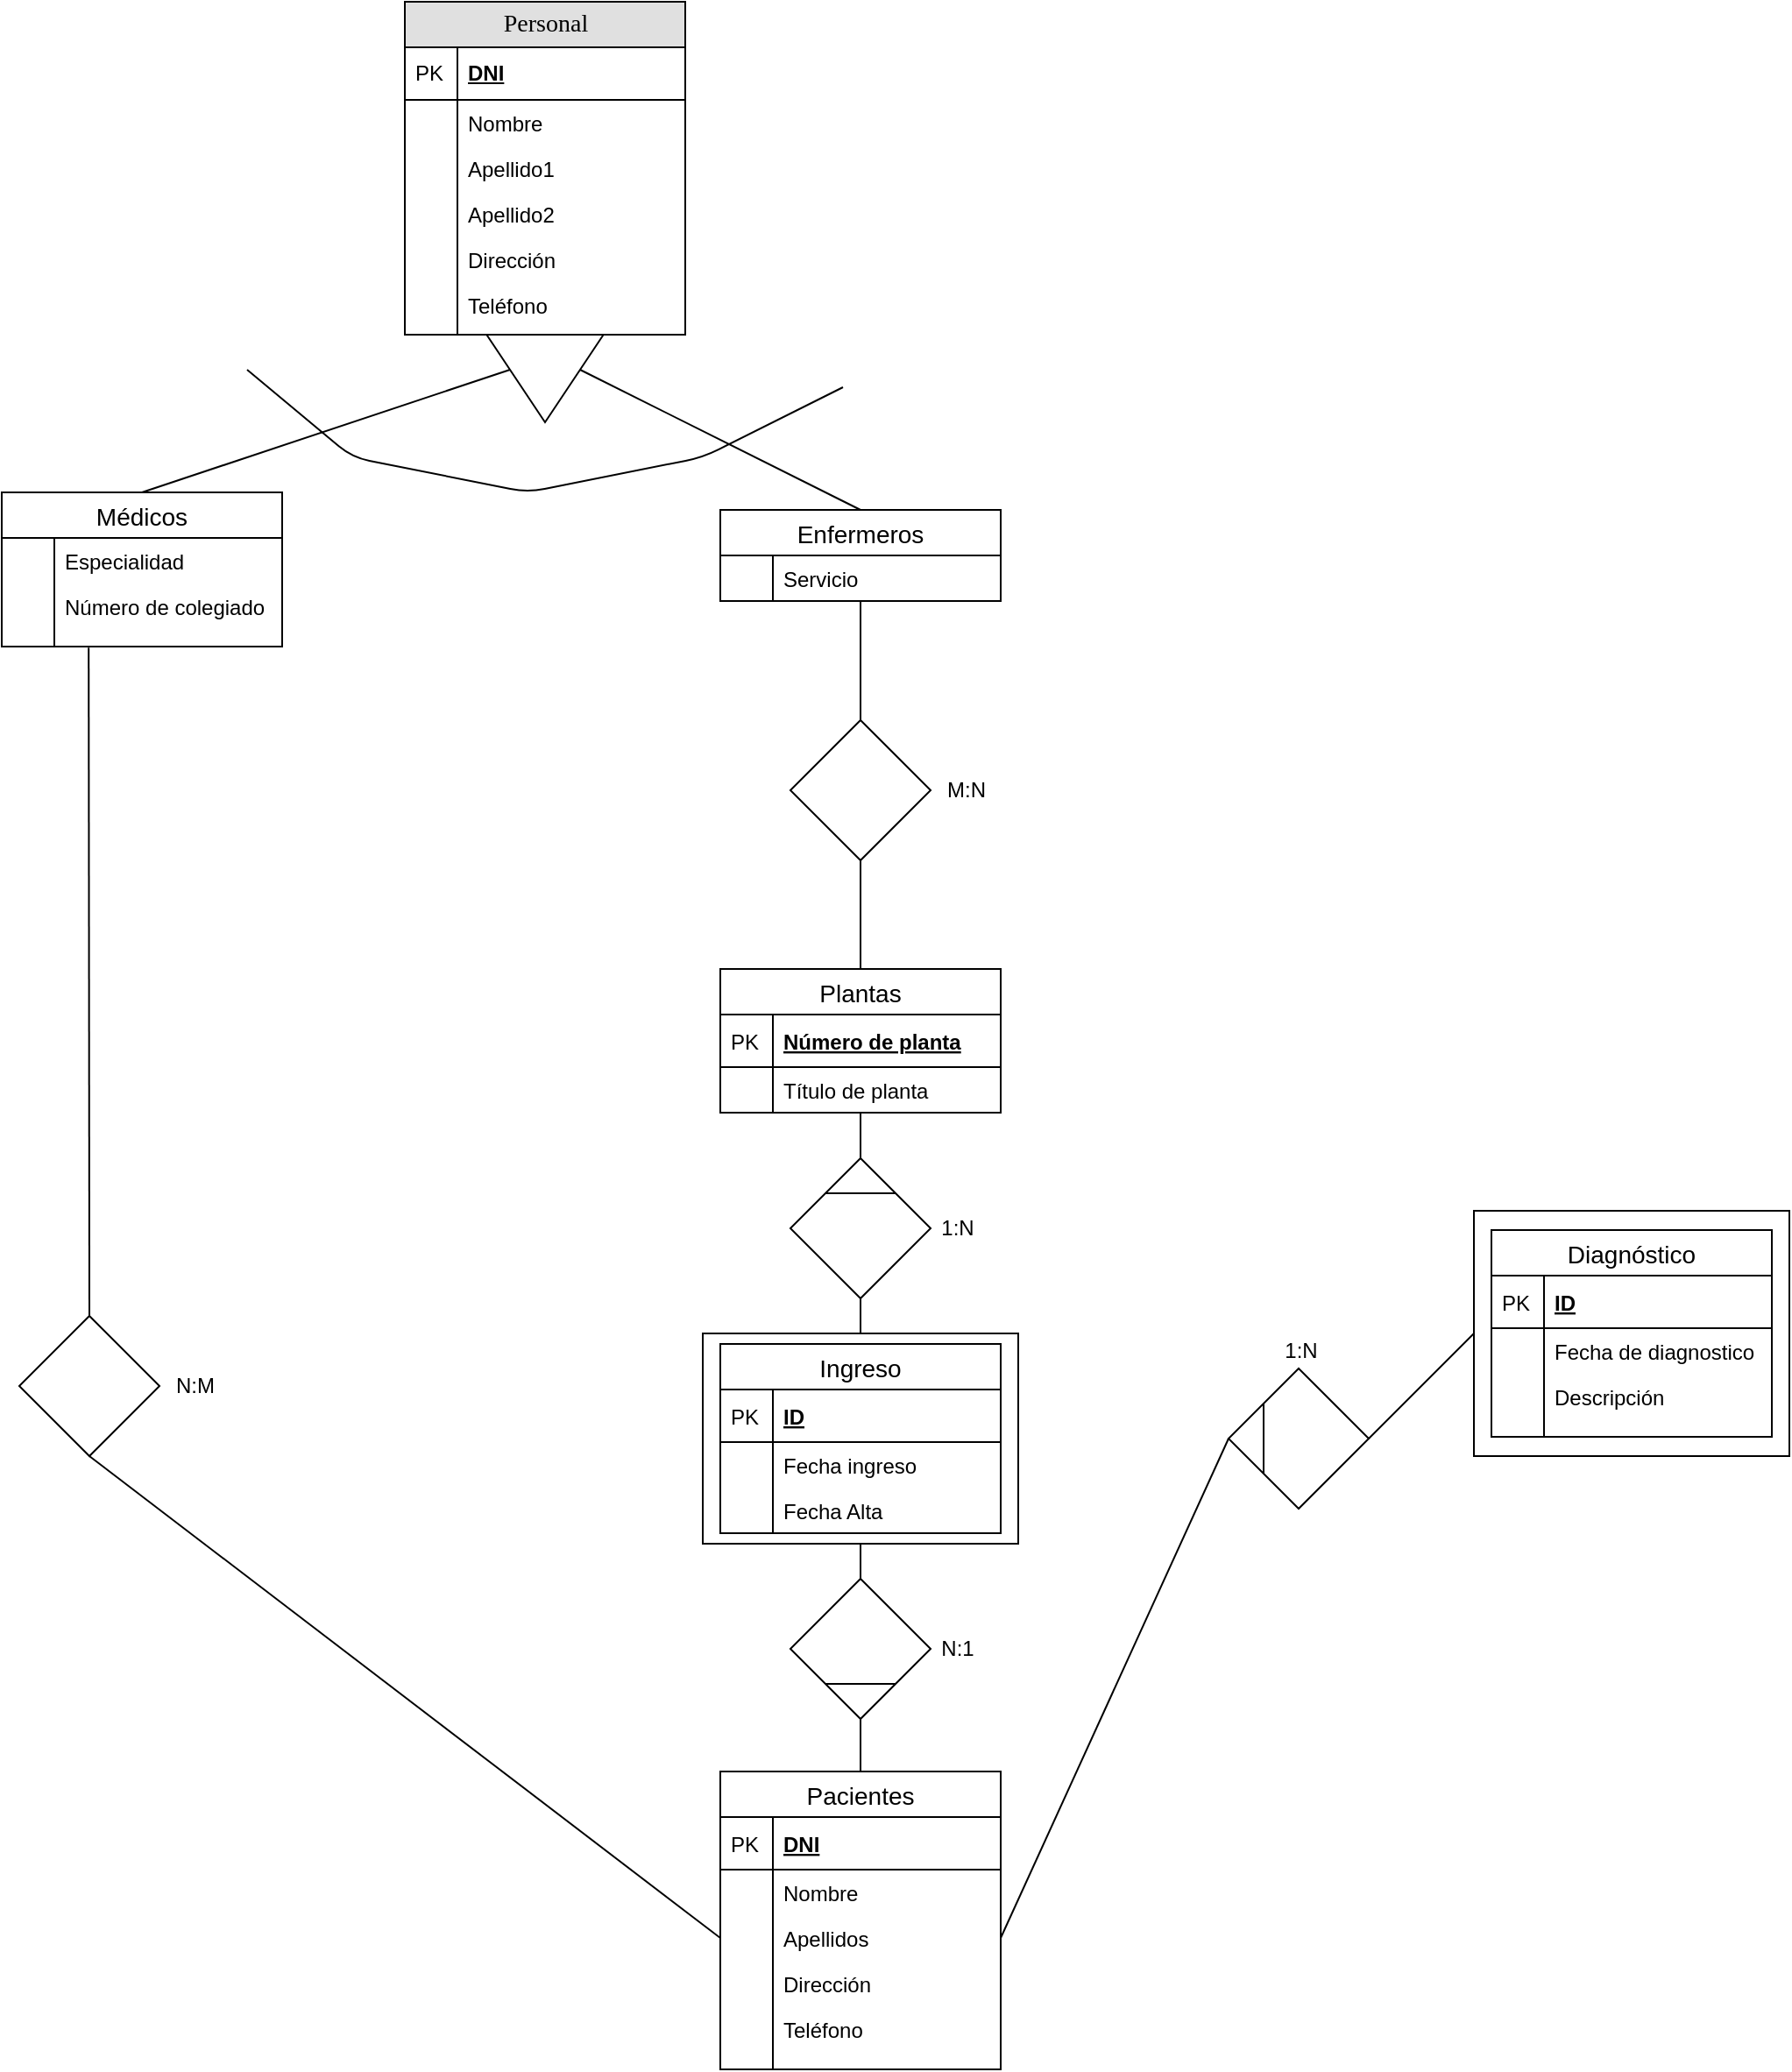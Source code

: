 <mxfile version="13.0.8" type="device"><diagram name="Page-1" id="e56a1550-8fbb-45ad-956c-1786394a9013"><mxGraphModel dx="1422" dy="1563" grid="1" gridSize="10" guides="1" tooltips="1" connect="1" arrows="1" fold="1" page="1" pageScale="1" pageWidth="1100" pageHeight="850" background="#ffffff" math="0" shadow="0"><root><mxCell id="0"/><mxCell id="1" parent="0"/><mxCell id="dTm7ArMppITfmznGTcb_-247" value="" style="rounded=0;whiteSpace=wrap;html=1;shadow=0;glass=0;comic=0;" parent="1" vertex="1"><mxGeometry x="430" y="600" width="180" height="120" as="geometry"/></mxCell><mxCell id="dTm7ArMppITfmznGTcb_-73" value="" style="rounded=0;whiteSpace=wrap;html=1;" parent="1" vertex="1"><mxGeometry x="870" y="530" width="180" height="140" as="geometry"/></mxCell><mxCell id="dTm7ArMppITfmznGTcb_-1" value="Médicos" style="swimlane;fontStyle=0;childLayout=stackLayout;horizontal=1;startSize=26;horizontalStack=0;resizeParent=1;resizeParentMax=0;resizeLast=0;collapsible=1;marginBottom=0;align=center;fontSize=14;" parent="1" vertex="1"><mxGeometry x="30" y="120" width="160" height="88" as="geometry"/></mxCell><mxCell id="dTm7ArMppITfmznGTcb_-4" value="Especialidad" style="shape=partialRectangle;top=0;left=0;right=0;bottom=0;align=left;verticalAlign=top;fillColor=none;spacingLeft=34;spacingRight=4;overflow=hidden;rotatable=0;points=[[0,0.5],[1,0.5]];portConstraint=eastwest;dropTarget=0;fontSize=12;" parent="dTm7ArMppITfmznGTcb_-1" vertex="1"><mxGeometry y="26" width="160" height="26" as="geometry"/></mxCell><mxCell id="dTm7ArMppITfmznGTcb_-5" value="" style="shape=partialRectangle;top=0;left=0;bottom=0;fillColor=none;align=left;verticalAlign=top;spacingLeft=4;spacingRight=4;overflow=hidden;rotatable=0;points=[];portConstraint=eastwest;part=1;fontSize=12;" parent="dTm7ArMppITfmznGTcb_-4" vertex="1" connectable="0"><mxGeometry width="30" height="26" as="geometry"/></mxCell><mxCell id="dTm7ArMppITfmznGTcb_-36" value="Número de colegiado" style="shape=partialRectangle;top=0;left=0;right=0;bottom=0;align=left;verticalAlign=top;fillColor=none;spacingLeft=34;spacingRight=4;overflow=hidden;rotatable=0;points=[[0,0.5],[1,0.5]];portConstraint=eastwest;dropTarget=0;fontSize=12;" parent="dTm7ArMppITfmznGTcb_-1" vertex="1"><mxGeometry y="52" width="160" height="26" as="geometry"/></mxCell><mxCell id="dTm7ArMppITfmznGTcb_-37" value="" style="shape=partialRectangle;top=0;left=0;bottom=0;fillColor=none;align=left;verticalAlign=top;spacingLeft=4;spacingRight=4;overflow=hidden;rotatable=0;points=[];portConstraint=eastwest;part=1;fontSize=12;" parent="dTm7ArMppITfmznGTcb_-36" vertex="1" connectable="0"><mxGeometry width="30" height="26" as="geometry"/></mxCell><mxCell id="dTm7ArMppITfmznGTcb_-10" value="" style="shape=partialRectangle;top=0;left=0;right=0;bottom=0;align=left;verticalAlign=top;fillColor=none;spacingLeft=34;spacingRight=4;overflow=hidden;rotatable=0;points=[[0,0.5],[1,0.5]];portConstraint=eastwest;dropTarget=0;fontSize=12;" parent="dTm7ArMppITfmznGTcb_-1" vertex="1"><mxGeometry y="78" width="160" height="10" as="geometry"/></mxCell><mxCell id="dTm7ArMppITfmznGTcb_-11" value="" style="shape=partialRectangle;top=0;left=0;bottom=0;fillColor=none;align=left;verticalAlign=top;spacingLeft=4;spacingRight=4;overflow=hidden;rotatable=0;points=[];portConstraint=eastwest;part=1;fontSize=12;" parent="dTm7ArMppITfmznGTcb_-10" vertex="1" connectable="0"><mxGeometry width="30" height="10" as="geometry"/></mxCell><mxCell id="dTm7ArMppITfmznGTcb_-38" value="" style="triangle;whiteSpace=wrap;html=1;rotation=90;" parent="1" vertex="1"><mxGeometry x="310" y="10" width="60" height="80" as="geometry"/></mxCell><mxCell id="dTm7ArMppITfmznGTcb_-39" value="" style="endArrow=none;html=1;exitX=0;exitY=0.5;exitDx=0;exitDy=0;" parent="1" source="dTm7ArMppITfmznGTcb_-38" target="2e49270ec7c68f3f-89" edge="1"><mxGeometry width="50" height="50" relative="1" as="geometry"><mxPoint x="340" y="19" as="sourcePoint"/><mxPoint x="340" y="-11" as="targetPoint"/></mxGeometry></mxCell><mxCell id="dTm7ArMppITfmznGTcb_-40" value="" style="endArrow=none;html=1;exitX=0.5;exitY=0;exitDx=0;exitDy=0;entryX=0.5;entryY=1;entryDx=0;entryDy=0;" parent="1" source="dTm7ArMppITfmznGTcb_-1" target="dTm7ArMppITfmznGTcb_-38" edge="1"><mxGeometry width="50" height="50" relative="1" as="geometry"><mxPoint x="120" y="90" as="sourcePoint"/><mxPoint x="170" y="40" as="targetPoint"/></mxGeometry></mxCell><mxCell id="dTm7ArMppITfmznGTcb_-42" value="" style="endArrow=none;html=1;entryX=0.5;entryY=0;entryDx=0;entryDy=0;exitX=0.5;exitY=0;exitDx=0;exitDy=0;" parent="1" source="dTm7ArMppITfmznGTcb_-12" target="dTm7ArMppITfmznGTcb_-38" edge="1"><mxGeometry width="50" height="50" relative="1" as="geometry"><mxPoint x="380" y="120" as="sourcePoint"/><mxPoint x="430" y="70" as="targetPoint"/></mxGeometry></mxCell><mxCell id="2e49270ec7c68f3f-80" value="Personal" style="swimlane;html=1;fontStyle=0;childLayout=stackLayout;horizontal=1;startSize=26;fillColor=#e0e0e0;horizontalStack=0;resizeParent=1;resizeLast=0;collapsible=1;marginBottom=0;swimlaneFillColor=#ffffff;align=center;rounded=0;shadow=0;comic=0;labelBackgroundColor=none;strokeWidth=1;fontFamily=Verdana;fontSize=14" parent="1" vertex="1"><mxGeometry x="260" y="-160" width="160" height="190" as="geometry"/></mxCell><mxCell id="2e49270ec7c68f3f-81" value="DNI" style="shape=partialRectangle;top=0;left=0;right=0;bottom=1;html=1;align=left;verticalAlign=middle;fillColor=none;spacingLeft=34;spacingRight=4;whiteSpace=wrap;overflow=hidden;rotatable=0;points=[[0,0.5],[1,0.5]];portConstraint=eastwest;dropTarget=0;fontStyle=5;" parent="2e49270ec7c68f3f-80" vertex="1"><mxGeometry y="26" width="160" height="30" as="geometry"/></mxCell><mxCell id="2e49270ec7c68f3f-82" value="PK" style="shape=partialRectangle;top=0;left=0;bottom=0;html=1;fillColor=none;align=left;verticalAlign=middle;spacingLeft=4;spacingRight=4;whiteSpace=wrap;overflow=hidden;rotatable=0;points=[];portConstraint=eastwest;part=1;" parent="2e49270ec7c68f3f-81" vertex="1" connectable="0"><mxGeometry width="30" height="30" as="geometry"/></mxCell><mxCell id="2e49270ec7c68f3f-83" value="Nombre" style="shape=partialRectangle;top=0;left=0;right=0;bottom=0;html=1;align=left;verticalAlign=top;fillColor=none;spacingLeft=34;spacingRight=4;whiteSpace=wrap;overflow=hidden;rotatable=0;points=[[0,0.5],[1,0.5]];portConstraint=eastwest;dropTarget=0;" parent="2e49270ec7c68f3f-80" vertex="1"><mxGeometry y="56" width="160" height="26" as="geometry"/></mxCell><mxCell id="2e49270ec7c68f3f-84" value="" style="shape=partialRectangle;top=0;left=0;bottom=0;html=1;fillColor=none;align=left;verticalAlign=top;spacingLeft=4;spacingRight=4;whiteSpace=wrap;overflow=hidden;rotatable=0;points=[];portConstraint=eastwest;part=1;" parent="2e49270ec7c68f3f-83" vertex="1" connectable="0"><mxGeometry width="30" height="26" as="geometry"/></mxCell><mxCell id="5G5KG12hH9KPlJQCFl8g-1" value="Apellido1" style="shape=partialRectangle;top=0;left=0;right=0;bottom=0;align=left;verticalAlign=top;fillColor=none;spacingLeft=34;spacingRight=4;overflow=hidden;rotatable=0;points=[[0,0.5],[1,0.5]];portConstraint=eastwest;dropTarget=0;fontSize=12;" vertex="1" parent="2e49270ec7c68f3f-80"><mxGeometry y="82" width="160" height="26" as="geometry"/></mxCell><mxCell id="5G5KG12hH9KPlJQCFl8g-2" value="" style="shape=partialRectangle;top=0;left=0;bottom=0;fillColor=none;align=left;verticalAlign=top;spacingLeft=4;spacingRight=4;overflow=hidden;rotatable=0;points=[];portConstraint=eastwest;part=1;fontSize=12;" vertex="1" connectable="0" parent="5G5KG12hH9KPlJQCFl8g-1"><mxGeometry width="30" height="26" as="geometry"/></mxCell><mxCell id="2e49270ec7c68f3f-85" value="Apellido2" style="shape=partialRectangle;top=0;left=0;right=0;bottom=0;html=1;align=left;verticalAlign=top;fillColor=none;spacingLeft=34;spacingRight=4;whiteSpace=wrap;overflow=hidden;rotatable=0;points=[[0,0.5],[1,0.5]];portConstraint=eastwest;dropTarget=0;" parent="2e49270ec7c68f3f-80" vertex="1"><mxGeometry y="108" width="160" height="26" as="geometry"/></mxCell><mxCell id="2e49270ec7c68f3f-86" value="" style="shape=partialRectangle;top=0;left=0;bottom=0;html=1;fillColor=none;align=left;verticalAlign=top;spacingLeft=4;spacingRight=4;whiteSpace=wrap;overflow=hidden;rotatable=0;points=[];portConstraint=eastwest;part=1;" parent="2e49270ec7c68f3f-85" vertex="1" connectable="0"><mxGeometry width="30" height="26" as="geometry"/></mxCell><mxCell id="2e49270ec7c68f3f-87" value="Dirección&lt;br&gt;" style="shape=partialRectangle;top=0;left=0;right=0;bottom=0;html=1;align=left;verticalAlign=top;fillColor=none;spacingLeft=34;spacingRight=4;whiteSpace=wrap;overflow=hidden;rotatable=0;points=[[0,0.5],[1,0.5]];portConstraint=eastwest;dropTarget=0;" parent="2e49270ec7c68f3f-80" vertex="1"><mxGeometry y="134" width="160" height="26" as="geometry"/></mxCell><mxCell id="2e49270ec7c68f3f-88" value="" style="shape=partialRectangle;top=0;left=0;bottom=0;html=1;fillColor=none;align=left;verticalAlign=top;spacingLeft=4;spacingRight=4;whiteSpace=wrap;overflow=hidden;rotatable=0;points=[];portConstraint=eastwest;part=1;" parent="2e49270ec7c68f3f-87" vertex="1" connectable="0"><mxGeometry width="30" height="26" as="geometry"/></mxCell><mxCell id="dTm7ArMppITfmznGTcb_-58" value="Teléfono" style="shape=partialRectangle;top=0;left=0;right=0;bottom=0;align=left;verticalAlign=top;fillColor=none;spacingLeft=34;spacingRight=4;overflow=hidden;rotatable=0;points=[[0,0.5],[1,0.5]];portConstraint=eastwest;dropTarget=0;fontSize=12;" parent="2e49270ec7c68f3f-80" vertex="1"><mxGeometry y="160" width="160" height="26" as="geometry"/></mxCell><mxCell id="dTm7ArMppITfmznGTcb_-59" value="" style="shape=partialRectangle;top=0;left=0;bottom=0;fillColor=none;align=left;verticalAlign=top;spacingLeft=4;spacingRight=4;overflow=hidden;rotatable=0;points=[];portConstraint=eastwest;part=1;fontSize=12;" parent="dTm7ArMppITfmznGTcb_-58" vertex="1" connectable="0"><mxGeometry width="30" height="26" as="geometry"/></mxCell><mxCell id="2e49270ec7c68f3f-89" value="" style="shape=partialRectangle;top=0;left=0;right=0;bottom=0;html=1;align=left;verticalAlign=top;fillColor=none;spacingLeft=34;spacingRight=4;whiteSpace=wrap;overflow=hidden;rotatable=0;points=[[0,0.5],[1,0.5]];portConstraint=eastwest;dropTarget=0;" parent="2e49270ec7c68f3f-80" vertex="1"><mxGeometry y="186" width="160" height="4" as="geometry"/></mxCell><mxCell id="2e49270ec7c68f3f-90" value="" style="shape=partialRectangle;top=0;left=0;bottom=0;html=1;fillColor=none;align=left;verticalAlign=top;spacingLeft=4;spacingRight=4;whiteSpace=wrap;overflow=hidden;rotatable=0;points=[];portConstraint=eastwest;part=1;" parent="2e49270ec7c68f3f-89" vertex="1" connectable="0"><mxGeometry width="30" height="4" as="geometry"/></mxCell><mxCell id="dTm7ArMppITfmznGTcb_-60" value="" style="rhombus;whiteSpace=wrap;html=1;" parent="1" vertex="1"><mxGeometry x="730" y="620" width="80" height="80" as="geometry"/></mxCell><mxCell id="dTm7ArMppITfmznGTcb_-72" value="" style="endArrow=none;html=1;entryX=0;entryY=0;entryDx=0;entryDy=0;exitX=0;exitY=1;exitDx=0;exitDy=0;" parent="1" source="dTm7ArMppITfmznGTcb_-60" target="dTm7ArMppITfmznGTcb_-60" edge="1"><mxGeometry width="50" height="50" relative="1" as="geometry"><mxPoint x="480" y="760" as="sourcePoint"/><mxPoint x="530" y="710" as="targetPoint"/></mxGeometry></mxCell><mxCell id="dTm7ArMppITfmznGTcb_-74" value="" style="endArrow=none;html=1;exitX=1;exitY=0.5;exitDx=0;exitDy=0;entryX=0;entryY=0.5;entryDx=0;entryDy=0;" parent="1" source="dTm7ArMppITfmznGTcb_-50" target="dTm7ArMppITfmznGTcb_-60" edge="1"><mxGeometry width="50" height="50" relative="1" as="geometry"><mxPoint x="440" y="780" as="sourcePoint"/><mxPoint x="490" y="730" as="targetPoint"/></mxGeometry></mxCell><mxCell id="dTm7ArMppITfmznGTcb_-75" value="" style="endArrow=none;html=1;exitX=1;exitY=0.5;exitDx=0;exitDy=0;entryX=0;entryY=0.5;entryDx=0;entryDy=0;" parent="1" source="dTm7ArMppITfmznGTcb_-60" target="dTm7ArMppITfmznGTcb_-73" edge="1"><mxGeometry width="50" height="50" relative="1" as="geometry"><mxPoint x="650" y="800" as="sourcePoint"/><mxPoint x="700" y="750" as="targetPoint"/></mxGeometry></mxCell><mxCell id="dTm7ArMppITfmznGTcb_-113" value="" style="rhombus;whiteSpace=wrap;html=1;" parent="1" vertex="1"><mxGeometry x="480" y="500" width="80" height="80" as="geometry"/></mxCell><mxCell id="dTm7ArMppITfmznGTcb_-117" value="" style="rhombus;whiteSpace=wrap;html=1;" parent="1" vertex="1"><mxGeometry x="480" y="250" width="80" height="80" as="geometry"/></mxCell><mxCell id="dTm7ArMppITfmznGTcb_-118" value="" style="endArrow=none;html=1;exitX=0.5;exitY=0;exitDx=0;exitDy=0;" parent="1" source="dTm7ArMppITfmznGTcb_-113" target="dTm7ArMppITfmznGTcb_-76" edge="1"><mxGeometry width="50" height="50" relative="1" as="geometry"><mxPoint x="410" y="580" as="sourcePoint"/><mxPoint x="299.68" y="437.1" as="targetPoint"/></mxGeometry></mxCell><mxCell id="dTm7ArMppITfmznGTcb_-120" value="" style="endArrow=none;html=1;exitX=0.5;exitY=1;exitDx=0;exitDy=0;entryX=0.5;entryY=0;entryDx=0;entryDy=0;" parent="1" source="dTm7ArMppITfmznGTcb_-117" target="dTm7ArMppITfmznGTcb_-76" edge="1"><mxGeometry width="50" height="50" relative="1" as="geometry"><mxPoint x="380" y="480" as="sourcePoint"/><mxPoint x="300" y="402" as="targetPoint"/></mxGeometry></mxCell><mxCell id="dTm7ArMppITfmznGTcb_-121" value="" style="endArrow=none;html=1;entryX=0.5;entryY=1;entryDx=0;entryDy=0;exitX=0.5;exitY=0;exitDx=0;exitDy=0;" parent="1" source="dTm7ArMppITfmznGTcb_-117" target="dTm7ArMppITfmznGTcb_-12" edge="1"><mxGeometry width="50" height="50" relative="1" as="geometry"><mxPoint x="260" y="330" as="sourcePoint"/><mxPoint x="297.6" y="185.83" as="targetPoint"/></mxGeometry></mxCell><mxCell id="dTm7ArMppITfmznGTcb_-124" value="1:N" style="text;html=1;align=center;verticalAlign=middle;resizable=0;points=[];autosize=1;" parent="1" vertex="1"><mxGeometry x="756" y="600" width="30" height="20" as="geometry"/></mxCell><mxCell id="dTm7ArMppITfmznGTcb_-125" value="1:N" style="text;html=1;align=center;verticalAlign=middle;resizable=0;points=[];autosize=1;" parent="1" vertex="1"><mxGeometry x="560" y="530" width="30" height="20" as="geometry"/></mxCell><mxCell id="dTm7ArMppITfmznGTcb_-146" value="" style="rhombus;whiteSpace=wrap;html=1;" parent="1" vertex="1"><mxGeometry x="40" y="590" width="80" height="80" as="geometry"/></mxCell><mxCell id="dTm7ArMppITfmznGTcb_-147" value="" style="endArrow=none;html=1;entryX=0.31;entryY=1.057;entryDx=0;entryDy=0;entryPerimeter=0;exitX=0.5;exitY=0;exitDx=0;exitDy=0;" parent="1" source="dTm7ArMppITfmznGTcb_-146" target="dTm7ArMppITfmznGTcb_-10" edge="1"><mxGeometry width="50" height="50" relative="1" as="geometry"><mxPoint x="70" y="390" as="sourcePoint"/><mxPoint x="90" y="310" as="targetPoint"/></mxGeometry></mxCell><mxCell id="dTm7ArMppITfmznGTcb_-148" value="" style="endArrow=none;html=1;exitX=0.5;exitY=1;exitDx=0;exitDy=0;entryX=0;entryY=0.5;entryDx=0;entryDy=0;" parent="1" source="dTm7ArMppITfmznGTcb_-146" target="dTm7ArMppITfmznGTcb_-50" edge="1"><mxGeometry width="50" height="50" relative="1" as="geometry"><mxPoint x="85" y="745" as="sourcePoint"/><mxPoint x="135" y="695" as="targetPoint"/></mxGeometry></mxCell><mxCell id="dTm7ArMppITfmznGTcb_-12" value="Enfermeros" style="swimlane;fontStyle=0;childLayout=stackLayout;horizontal=1;startSize=26;horizontalStack=0;resizeParent=1;resizeParentMax=0;resizeLast=0;collapsible=1;marginBottom=0;align=center;fontSize=14;" parent="1" vertex="1"><mxGeometry x="440" y="130" width="160" height="52" as="geometry"/></mxCell><mxCell id="dTm7ArMppITfmznGTcb_-15" value="Servicio" style="shape=partialRectangle;top=0;left=0;right=0;bottom=0;align=left;verticalAlign=top;fillColor=none;spacingLeft=34;spacingRight=4;overflow=hidden;rotatable=0;points=[[0,0.5],[1,0.5]];portConstraint=eastwest;dropTarget=0;fontSize=12;" parent="dTm7ArMppITfmznGTcb_-12" vertex="1"><mxGeometry y="26" width="160" height="26" as="geometry"/></mxCell><mxCell id="dTm7ArMppITfmznGTcb_-16" value="" style="shape=partialRectangle;top=0;left=0;bottom=0;fillColor=none;align=left;verticalAlign=top;spacingLeft=4;spacingRight=4;overflow=hidden;rotatable=0;points=[];portConstraint=eastwest;part=1;fontSize=12;" parent="dTm7ArMppITfmznGTcb_-15" vertex="1" connectable="0"><mxGeometry width="30" height="26" as="geometry"/></mxCell><mxCell id="dTm7ArMppITfmznGTcb_-76" value="Plantas" style="swimlane;fontStyle=0;childLayout=stackLayout;horizontal=1;startSize=26;horizontalStack=0;resizeParent=1;resizeParentMax=0;resizeLast=0;collapsible=1;marginBottom=0;align=center;fontSize=14;" parent="1" vertex="1"><mxGeometry x="440" y="392" width="160" height="82" as="geometry"/></mxCell><mxCell id="dTm7ArMppITfmznGTcb_-77" value="Número de planta" style="shape=partialRectangle;top=0;left=0;right=0;bottom=1;align=left;verticalAlign=middle;fillColor=none;spacingLeft=34;spacingRight=4;overflow=hidden;rotatable=0;points=[[0,0.5],[1,0.5]];portConstraint=eastwest;dropTarget=0;fontStyle=5;fontSize=12;" parent="dTm7ArMppITfmznGTcb_-76" vertex="1"><mxGeometry y="26" width="160" height="30" as="geometry"/></mxCell><mxCell id="dTm7ArMppITfmznGTcb_-78" value="PK" style="shape=partialRectangle;top=0;left=0;bottom=0;fillColor=none;align=left;verticalAlign=middle;spacingLeft=4;spacingRight=4;overflow=hidden;rotatable=0;points=[];portConstraint=eastwest;part=1;fontSize=12;" parent="dTm7ArMppITfmznGTcb_-77" vertex="1" connectable="0"><mxGeometry width="30" height="30" as="geometry"/></mxCell><mxCell id="dTm7ArMppITfmznGTcb_-250" value="Título de planta" style="shape=partialRectangle;top=0;left=0;right=0;bottom=0;align=left;verticalAlign=top;fillColor=none;spacingLeft=34;spacingRight=4;overflow=hidden;rotatable=0;points=[[0,0.5],[1,0.5]];portConstraint=eastwest;dropTarget=0;fontSize=12;rounded=0;shadow=0;glass=0;comic=0;" parent="dTm7ArMppITfmznGTcb_-76" vertex="1"><mxGeometry y="56" width="160" height="26" as="geometry"/></mxCell><mxCell id="dTm7ArMppITfmznGTcb_-251" value="" style="shape=partialRectangle;top=0;left=0;bottom=0;fillColor=none;align=left;verticalAlign=top;spacingLeft=4;spacingRight=4;overflow=hidden;rotatable=0;points=[];portConstraint=eastwest;part=1;fontSize=12;" parent="dTm7ArMppITfmznGTcb_-250" vertex="1" connectable="0"><mxGeometry width="30" height="26" as="geometry"/></mxCell><mxCell id="dTm7ArMppITfmznGTcb_-61" value="Diagnóstico" style="swimlane;fontStyle=0;childLayout=stackLayout;horizontal=1;startSize=26;horizontalStack=0;resizeParent=1;resizeParentMax=0;resizeLast=0;collapsible=1;marginBottom=0;align=center;fontSize=14;" parent="1" vertex="1"><mxGeometry x="880" y="541" width="160" height="118" as="geometry"/></mxCell><mxCell id="dTm7ArMppITfmznGTcb_-62" value="ID" style="shape=partialRectangle;top=0;left=0;right=0;bottom=1;align=left;verticalAlign=middle;fillColor=none;spacingLeft=34;spacingRight=4;overflow=hidden;rotatable=0;points=[[0,0.5],[1,0.5]];portConstraint=eastwest;dropTarget=0;fontStyle=5;fontSize=12;" parent="dTm7ArMppITfmznGTcb_-61" vertex="1"><mxGeometry y="26" width="160" height="30" as="geometry"/></mxCell><mxCell id="dTm7ArMppITfmznGTcb_-63" value="PK" style="shape=partialRectangle;top=0;left=0;bottom=0;fillColor=none;align=left;verticalAlign=middle;spacingLeft=4;spacingRight=4;overflow=hidden;rotatable=0;points=[];portConstraint=eastwest;part=1;fontSize=12;" parent="dTm7ArMppITfmznGTcb_-62" vertex="1" connectable="0"><mxGeometry width="30" height="30" as="geometry"/></mxCell><mxCell id="dTm7ArMppITfmznGTcb_-64" value="Fecha de diagnostico" style="shape=partialRectangle;top=0;left=0;right=0;bottom=0;align=left;verticalAlign=top;fillColor=none;spacingLeft=34;spacingRight=4;overflow=hidden;rotatable=0;points=[[0,0.5],[1,0.5]];portConstraint=eastwest;dropTarget=0;fontSize=12;" parent="dTm7ArMppITfmznGTcb_-61" vertex="1"><mxGeometry y="56" width="160" height="26" as="geometry"/></mxCell><mxCell id="dTm7ArMppITfmznGTcb_-65" value="" style="shape=partialRectangle;top=0;left=0;bottom=0;fillColor=none;align=left;verticalAlign=top;spacingLeft=4;spacingRight=4;overflow=hidden;rotatable=0;points=[];portConstraint=eastwest;part=1;fontSize=12;" parent="dTm7ArMppITfmznGTcb_-64" vertex="1" connectable="0"><mxGeometry width="30" height="26" as="geometry"/></mxCell><mxCell id="dTm7ArMppITfmznGTcb_-66" value="Descripción" style="shape=partialRectangle;top=0;left=0;right=0;bottom=0;align=left;verticalAlign=top;fillColor=none;spacingLeft=34;spacingRight=4;overflow=hidden;rotatable=0;points=[[0,0.5],[1,0.5]];portConstraint=eastwest;dropTarget=0;fontSize=12;" parent="dTm7ArMppITfmznGTcb_-61" vertex="1"><mxGeometry y="82" width="160" height="26" as="geometry"/></mxCell><mxCell id="dTm7ArMppITfmznGTcb_-67" value="" style="shape=partialRectangle;top=0;left=0;bottom=0;fillColor=none;align=left;verticalAlign=top;spacingLeft=4;spacingRight=4;overflow=hidden;rotatable=0;points=[];portConstraint=eastwest;part=1;fontSize=12;" parent="dTm7ArMppITfmznGTcb_-66" vertex="1" connectable="0"><mxGeometry width="30" height="26" as="geometry"/></mxCell><mxCell id="dTm7ArMppITfmznGTcb_-70" value="" style="shape=partialRectangle;top=0;left=0;right=0;bottom=0;align=left;verticalAlign=top;fillColor=none;spacingLeft=34;spacingRight=4;overflow=hidden;rotatable=0;points=[[0,0.5],[1,0.5]];portConstraint=eastwest;dropTarget=0;fontSize=12;" parent="dTm7ArMppITfmznGTcb_-61" vertex="1"><mxGeometry y="108" width="160" height="10" as="geometry"/></mxCell><mxCell id="dTm7ArMppITfmznGTcb_-71" value="" style="shape=partialRectangle;top=0;left=0;bottom=0;fillColor=none;align=left;verticalAlign=top;spacingLeft=4;spacingRight=4;overflow=hidden;rotatable=0;points=[];portConstraint=eastwest;part=1;fontSize=12;" parent="dTm7ArMppITfmznGTcb_-70" vertex="1" connectable="0"><mxGeometry width="30" height="10" as="geometry"/></mxCell><mxCell id="dTm7ArMppITfmznGTcb_-191" value="M:N" style="text;html=1;align=center;verticalAlign=middle;resizable=0;points=[];autosize=1;" parent="1" vertex="1"><mxGeometry x="560" y="280" width="40" height="20" as="geometry"/></mxCell><mxCell id="dTm7ArMppITfmznGTcb_-203" value="N:M" style="text;html=1;align=center;verticalAlign=middle;resizable=0;points=[];autosize=1;" parent="1" vertex="1"><mxGeometry x="120" y="620" width="40" height="20" as="geometry"/></mxCell><mxCell id="dTm7ArMppITfmznGTcb_-241" value="" style="rhombus;whiteSpace=wrap;html=1;" parent="1" vertex="1"><mxGeometry x="480" y="740" width="80" height="80" as="geometry"/></mxCell><mxCell id="dTm7ArMppITfmznGTcb_-242" value="" style="endArrow=none;html=1;entryX=0.5;entryY=1;entryDx=0;entryDy=0;" parent="1" source="dTm7ArMppITfmznGTcb_-241" target="dTm7ArMppITfmznGTcb_-247" edge="1"><mxGeometry width="50" height="50" relative="1" as="geometry"><mxPoint x="310" y="790" as="sourcePoint"/><mxPoint x="520" y="780" as="targetPoint"/></mxGeometry></mxCell><mxCell id="dTm7ArMppITfmznGTcb_-243" value="" style="endArrow=none;html=1;entryX=0.5;entryY=1;entryDx=0;entryDy=0;exitX=0.5;exitY=0;exitDx=0;exitDy=0;" parent="1" source="dTm7ArMppITfmznGTcb_-45" target="dTm7ArMppITfmznGTcb_-241" edge="1"><mxGeometry width="50" height="50" relative="1" as="geometry"><mxPoint x="360" y="850" as="sourcePoint"/><mxPoint x="410" y="800" as="targetPoint"/></mxGeometry></mxCell><mxCell id="dTm7ArMppITfmznGTcb_-244" value="" style="endArrow=none;html=1;entryX=0.5;entryY=1;entryDx=0;entryDy=0;exitX=0.5;exitY=0;exitDx=0;exitDy=0;" parent="1" source="dTm7ArMppITfmznGTcb_-247" target="dTm7ArMppITfmznGTcb_-113" edge="1"><mxGeometry width="50" height="50" relative="1" as="geometry"><mxPoint x="420" y="640" as="sourcePoint"/><mxPoint x="470" y="590" as="targetPoint"/></mxGeometry></mxCell><mxCell id="dTm7ArMppITfmznGTcb_-245" value="" style="endArrow=none;html=1;entryX=1;entryY=1;entryDx=0;entryDy=0;exitX=0;exitY=1;exitDx=0;exitDy=0;" parent="1" source="dTm7ArMppITfmznGTcb_-241" target="dTm7ArMppITfmznGTcb_-241" edge="1"><mxGeometry width="50" height="50" relative="1" as="geometry"><mxPoint x="410" y="880" as="sourcePoint"/><mxPoint x="460" y="830" as="targetPoint"/></mxGeometry></mxCell><mxCell id="dTm7ArMppITfmznGTcb_-248" value="N:1" style="text;html=1;align=center;verticalAlign=middle;resizable=0;points=[];autosize=1;" parent="1" vertex="1"><mxGeometry x="560" y="770" width="30" height="20" as="geometry"/></mxCell><mxCell id="dTm7ArMppITfmznGTcb_-230" value="Ingreso" style="swimlane;fontStyle=0;childLayout=stackLayout;horizontal=1;startSize=26;horizontalStack=0;resizeParent=1;resizeParentMax=0;resizeLast=0;collapsible=1;marginBottom=0;align=center;fontSize=14;rounded=0;shadow=0;glass=0;comic=0;swimlaneLine=1;" parent="1" vertex="1"><mxGeometry x="440" y="606" width="160" height="108" as="geometry"/></mxCell><mxCell id="dTm7ArMppITfmznGTcb_-231" value="ID" style="shape=partialRectangle;top=0;left=0;right=0;bottom=1;align=left;verticalAlign=middle;fillColor=none;spacingLeft=34;spacingRight=4;overflow=hidden;rotatable=0;points=[[0,0.5],[1,0.5]];portConstraint=eastwest;dropTarget=0;fontStyle=5;fontSize=12;" parent="dTm7ArMppITfmznGTcb_-230" vertex="1"><mxGeometry y="26" width="160" height="30" as="geometry"/></mxCell><mxCell id="dTm7ArMppITfmznGTcb_-232" value="PK" style="shape=partialRectangle;top=0;left=0;bottom=0;fillColor=none;align=left;verticalAlign=middle;spacingLeft=4;spacingRight=4;overflow=hidden;rotatable=0;points=[];portConstraint=eastwest;part=1;fontSize=12;" parent="dTm7ArMppITfmznGTcb_-231" vertex="1" connectable="0"><mxGeometry width="30" height="30" as="geometry"/></mxCell><mxCell id="dTm7ArMppITfmznGTcb_-233" value="Fecha ingreso" style="shape=partialRectangle;top=0;left=0;right=0;bottom=0;align=left;verticalAlign=top;fillColor=none;spacingLeft=34;spacingRight=4;overflow=hidden;rotatable=0;points=[[0,0.5],[1,0.5]];portConstraint=eastwest;dropTarget=0;fontSize=12;" parent="dTm7ArMppITfmznGTcb_-230" vertex="1"><mxGeometry y="56" width="160" height="26" as="geometry"/></mxCell><mxCell id="dTm7ArMppITfmznGTcb_-234" value="" style="shape=partialRectangle;top=0;left=0;bottom=0;fillColor=none;align=left;verticalAlign=top;spacingLeft=4;spacingRight=4;overflow=hidden;rotatable=0;points=[];portConstraint=eastwest;part=1;fontSize=12;" parent="dTm7ArMppITfmznGTcb_-233" vertex="1" connectable="0"><mxGeometry width="30" height="26" as="geometry"/></mxCell><mxCell id="dTm7ArMppITfmznGTcb_-235" value="Fecha Alta" style="shape=partialRectangle;top=0;left=0;right=0;bottom=0;align=left;verticalAlign=top;fillColor=none;spacingLeft=34;spacingRight=4;overflow=hidden;rotatable=0;points=[[0,0.5],[1,0.5]];portConstraint=eastwest;dropTarget=0;fontSize=12;" parent="dTm7ArMppITfmznGTcb_-230" vertex="1"><mxGeometry y="82" width="160" height="26" as="geometry"/></mxCell><mxCell id="dTm7ArMppITfmznGTcb_-236" value="" style="shape=partialRectangle;top=0;left=0;bottom=0;fillColor=none;align=left;verticalAlign=top;spacingLeft=4;spacingRight=4;overflow=hidden;rotatable=0;points=[];portConstraint=eastwest;part=1;fontSize=12;" parent="dTm7ArMppITfmznGTcb_-235" vertex="1" connectable="0"><mxGeometry width="30" height="26" as="geometry"/></mxCell><mxCell id="dTm7ArMppITfmznGTcb_-45" value="Pacientes" style="swimlane;fontStyle=0;childLayout=stackLayout;horizontal=1;startSize=26;horizontalStack=0;resizeParent=1;resizeParentMax=0;resizeLast=0;collapsible=1;marginBottom=0;align=center;fontSize=14;" parent="1" vertex="1"><mxGeometry x="440" y="850" width="160" height="170" as="geometry"/></mxCell><mxCell id="dTm7ArMppITfmznGTcb_-46" value="DNI" style="shape=partialRectangle;top=0;left=0;right=0;bottom=1;align=left;verticalAlign=middle;fillColor=none;spacingLeft=34;spacingRight=4;overflow=hidden;rotatable=0;points=[[0,0.5],[1,0.5]];portConstraint=eastwest;dropTarget=0;fontStyle=5;fontSize=12;" parent="dTm7ArMppITfmznGTcb_-45" vertex="1"><mxGeometry y="26" width="160" height="30" as="geometry"/></mxCell><mxCell id="dTm7ArMppITfmznGTcb_-47" value="PK" style="shape=partialRectangle;top=0;left=0;bottom=0;fillColor=none;align=left;verticalAlign=middle;spacingLeft=4;spacingRight=4;overflow=hidden;rotatable=0;points=[];portConstraint=eastwest;part=1;fontSize=12;" parent="dTm7ArMppITfmznGTcb_-46" vertex="1" connectable="0"><mxGeometry width="30" height="30" as="geometry"/></mxCell><mxCell id="dTm7ArMppITfmznGTcb_-48" value="Nombre" style="shape=partialRectangle;top=0;left=0;right=0;bottom=0;align=left;verticalAlign=top;fillColor=none;spacingLeft=34;spacingRight=4;overflow=hidden;rotatable=0;points=[[0,0.5],[1,0.5]];portConstraint=eastwest;dropTarget=0;fontSize=12;" parent="dTm7ArMppITfmznGTcb_-45" vertex="1"><mxGeometry y="56" width="160" height="26" as="geometry"/></mxCell><mxCell id="dTm7ArMppITfmznGTcb_-49" value="" style="shape=partialRectangle;top=0;left=0;bottom=0;fillColor=none;align=left;verticalAlign=top;spacingLeft=4;spacingRight=4;overflow=hidden;rotatable=0;points=[];portConstraint=eastwest;part=1;fontSize=12;" parent="dTm7ArMppITfmznGTcb_-48" vertex="1" connectable="0"><mxGeometry width="30" height="26" as="geometry"/></mxCell><mxCell id="dTm7ArMppITfmznGTcb_-50" value="Apellidos" style="shape=partialRectangle;top=0;left=0;right=0;bottom=0;align=left;verticalAlign=top;fillColor=none;spacingLeft=34;spacingRight=4;overflow=hidden;rotatable=0;points=[[0,0.5],[1,0.5]];portConstraint=eastwest;dropTarget=0;fontSize=12;" parent="dTm7ArMppITfmznGTcb_-45" vertex="1"><mxGeometry y="82" width="160" height="26" as="geometry"/></mxCell><mxCell id="dTm7ArMppITfmznGTcb_-51" value="" style="shape=partialRectangle;top=0;left=0;bottom=0;fillColor=none;align=left;verticalAlign=top;spacingLeft=4;spacingRight=4;overflow=hidden;rotatable=0;points=[];portConstraint=eastwest;part=1;fontSize=12;" parent="dTm7ArMppITfmznGTcb_-50" vertex="1" connectable="0"><mxGeometry width="30" height="26" as="geometry"/></mxCell><mxCell id="dTm7ArMppITfmznGTcb_-52" value="Dirección" style="shape=partialRectangle;top=0;left=0;right=0;bottom=0;align=left;verticalAlign=top;fillColor=none;spacingLeft=34;spacingRight=4;overflow=hidden;rotatable=0;points=[[0,0.5],[1,0.5]];portConstraint=eastwest;dropTarget=0;fontSize=12;" parent="dTm7ArMppITfmznGTcb_-45" vertex="1"><mxGeometry y="108" width="160" height="26" as="geometry"/></mxCell><mxCell id="dTm7ArMppITfmznGTcb_-53" value="" style="shape=partialRectangle;top=0;left=0;bottom=0;fillColor=none;align=left;verticalAlign=top;spacingLeft=4;spacingRight=4;overflow=hidden;rotatable=0;points=[];portConstraint=eastwest;part=1;fontSize=12;" parent="dTm7ArMppITfmznGTcb_-52" vertex="1" connectable="0"><mxGeometry width="30" height="26" as="geometry"/></mxCell><mxCell id="dTm7ArMppITfmznGTcb_-56" value="Teléfono" style="shape=partialRectangle;top=0;left=0;right=0;bottom=0;align=left;verticalAlign=top;fillColor=none;spacingLeft=34;spacingRight=4;overflow=hidden;rotatable=0;points=[[0,0.5],[1,0.5]];portConstraint=eastwest;dropTarget=0;fontSize=12;" parent="dTm7ArMppITfmznGTcb_-45" vertex="1"><mxGeometry y="134" width="160" height="26" as="geometry"/></mxCell><mxCell id="dTm7ArMppITfmznGTcb_-57" value="" style="shape=partialRectangle;top=0;left=0;bottom=0;fillColor=none;align=left;verticalAlign=top;spacingLeft=4;spacingRight=4;overflow=hidden;rotatable=0;points=[];portConstraint=eastwest;part=1;fontSize=12;" parent="dTm7ArMppITfmznGTcb_-56" vertex="1" connectable="0"><mxGeometry width="30" height="26" as="geometry"/></mxCell><mxCell id="dTm7ArMppITfmznGTcb_-54" value="" style="shape=partialRectangle;top=0;left=0;right=0;bottom=0;align=left;verticalAlign=top;fillColor=none;spacingLeft=34;spacingRight=4;overflow=hidden;rotatable=0;points=[[0,0.5],[1,0.5]];portConstraint=eastwest;dropTarget=0;fontSize=12;" parent="dTm7ArMppITfmznGTcb_-45" vertex="1"><mxGeometry y="160" width="160" height="10" as="geometry"/></mxCell><mxCell id="dTm7ArMppITfmznGTcb_-55" value="" style="shape=partialRectangle;top=0;left=0;bottom=0;fillColor=none;align=left;verticalAlign=top;spacingLeft=4;spacingRight=4;overflow=hidden;rotatable=0;points=[];portConstraint=eastwest;part=1;fontSize=12;" parent="dTm7ArMppITfmznGTcb_-54" vertex="1" connectable="0"><mxGeometry width="30" height="10" as="geometry"/></mxCell><mxCell id="dTm7ArMppITfmznGTcb_-249" value="" style="endArrow=none;html=1;entryX=1;entryY=0;entryDx=0;entryDy=0;exitX=0;exitY=0;exitDx=0;exitDy=0;" parent="1" source="dTm7ArMppITfmznGTcb_-113" target="dTm7ArMppITfmznGTcb_-113" edge="1"><mxGeometry width="50" height="50" relative="1" as="geometry"><mxPoint x="320" y="550" as="sourcePoint"/><mxPoint x="370" y="500" as="targetPoint"/></mxGeometry></mxCell><mxCell id="gglcNnOaqYuC4lRaNy63-2" value="" style="endArrow=none;html=1;" parent="1" edge="1"><mxGeometry width="50" height="50" relative="1" as="geometry"><mxPoint x="170" y="50" as="sourcePoint"/><mxPoint x="510" y="60" as="targetPoint"/><Array as="points"><mxPoint x="230" y="100"/><mxPoint x="330" y="120"/><mxPoint x="430" y="100"/></Array></mxGeometry></mxCell></root></mxGraphModel></diagram></mxfile>